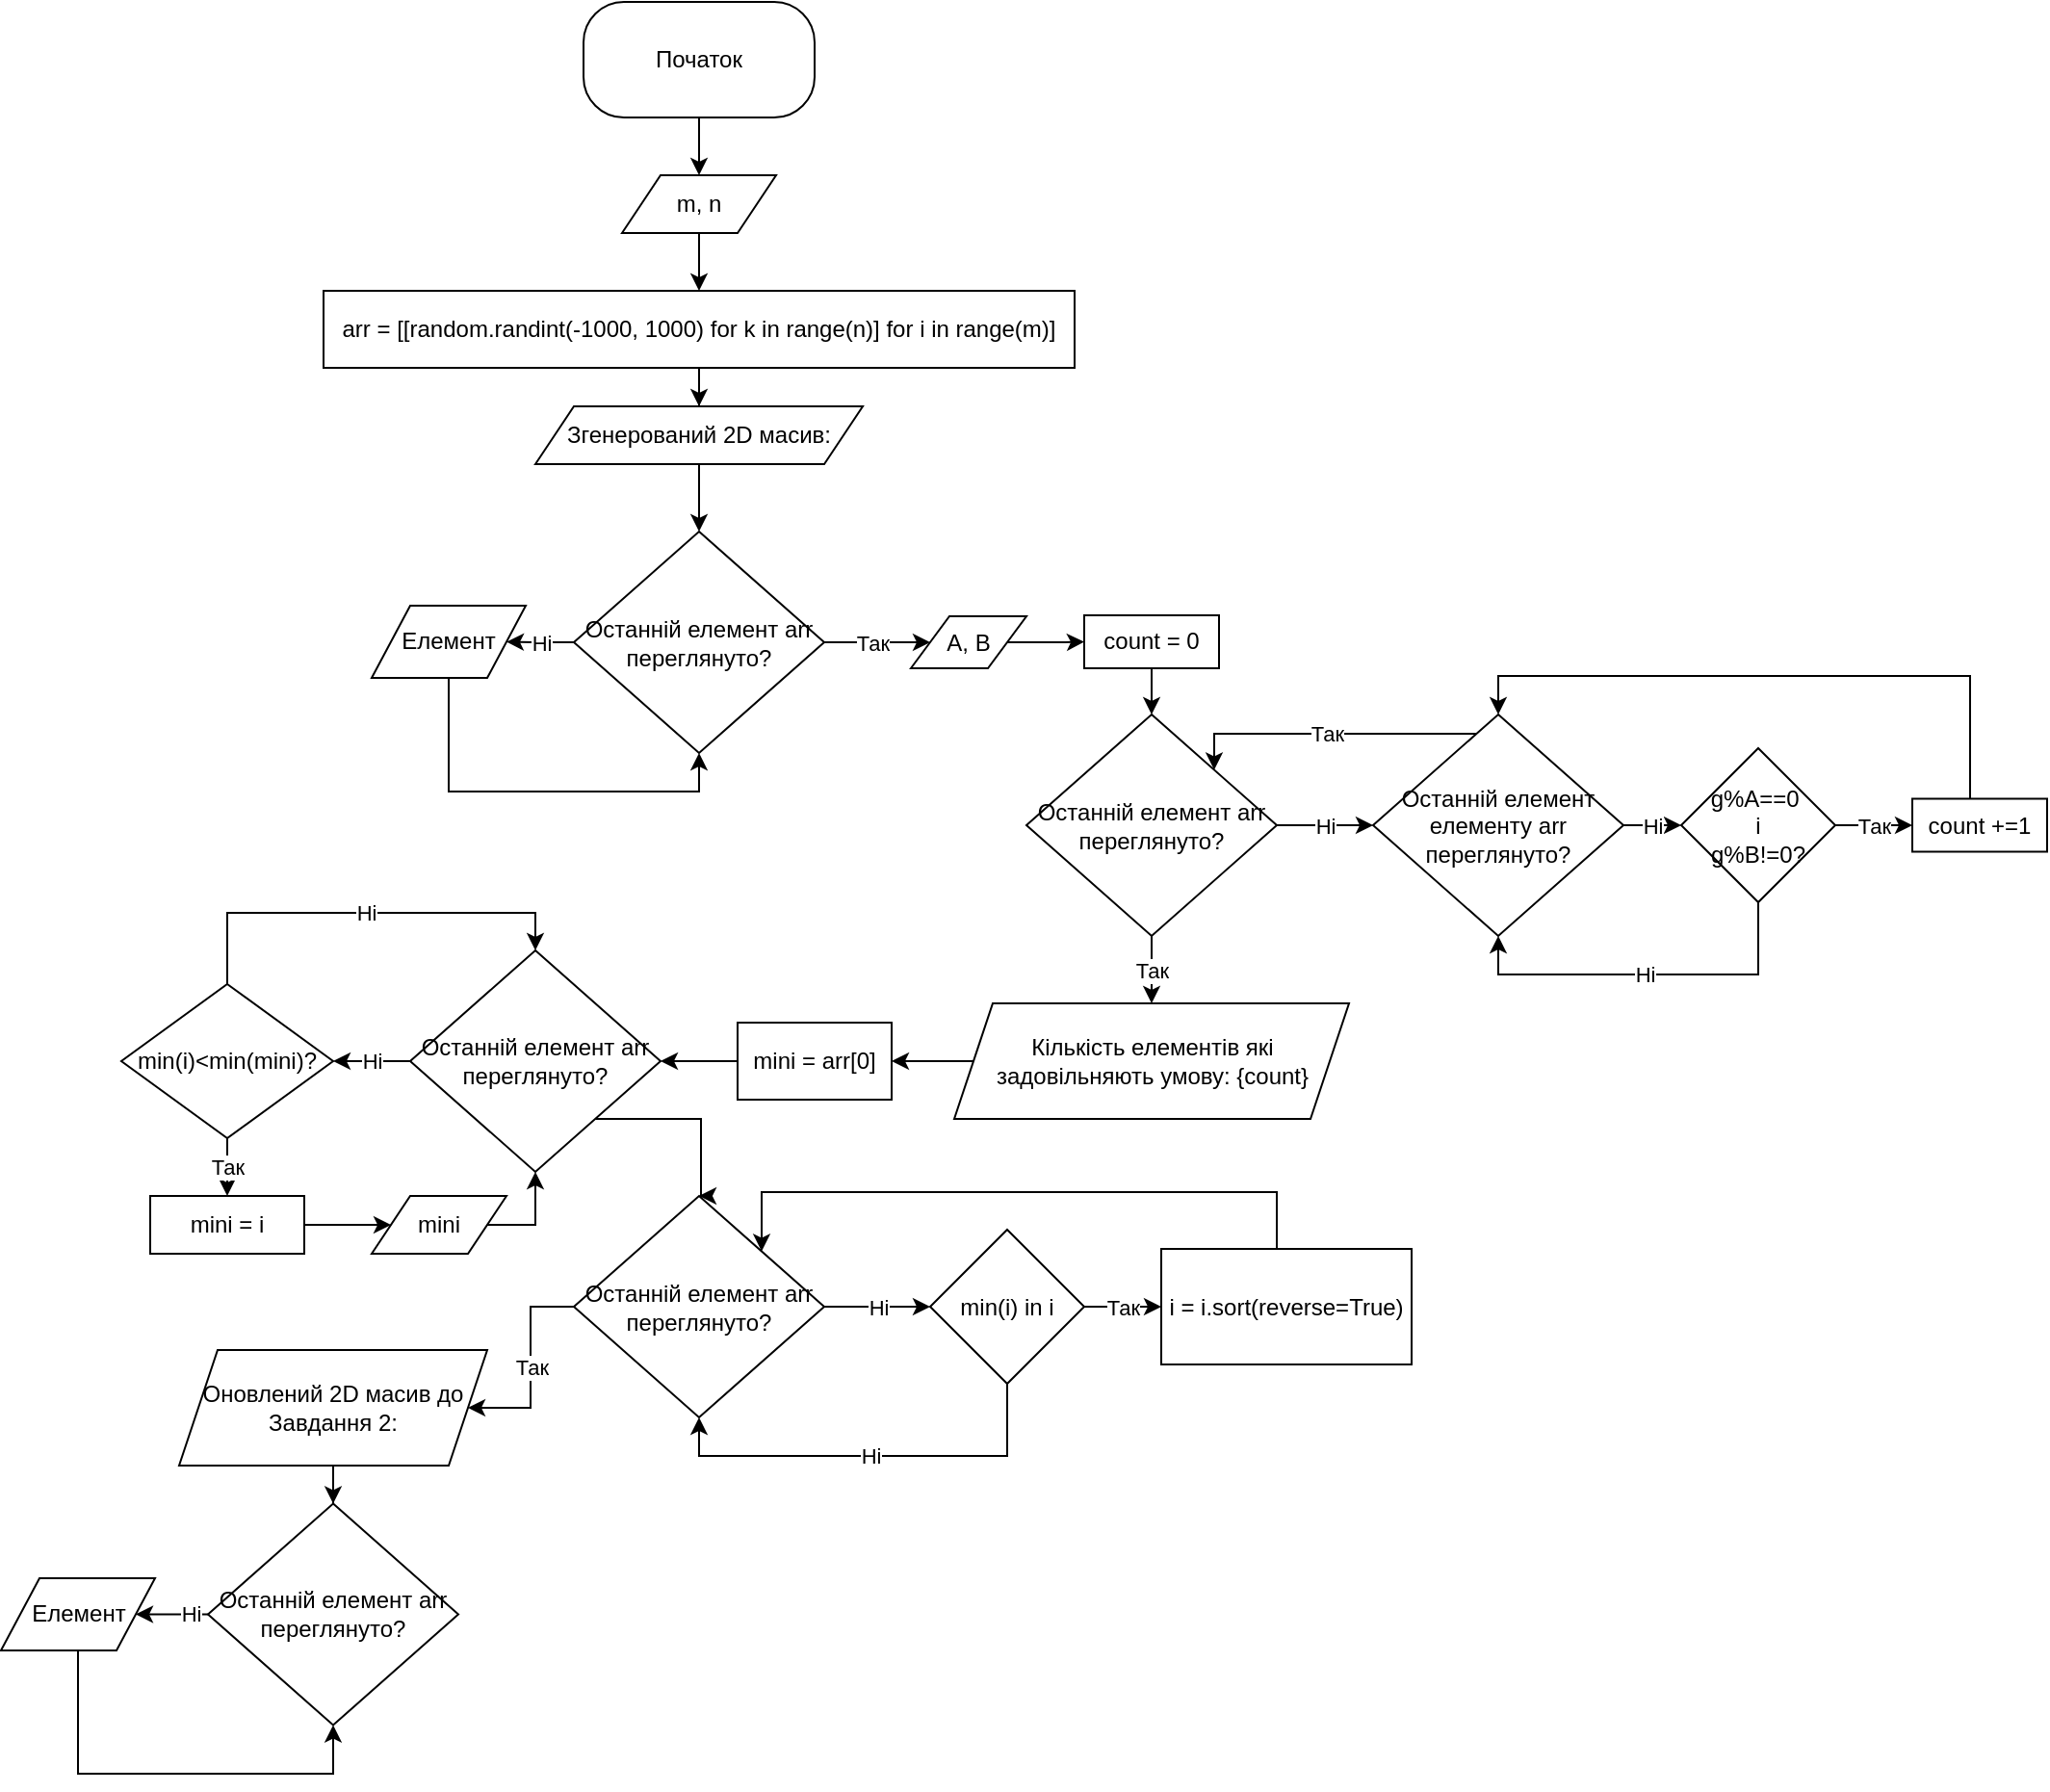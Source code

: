 <mxfile version="26.0.15">
  <diagram name="Страница — 1" id="M7V9i1bVvHuWxHPXsJk9">
    <mxGraphModel dx="1841" dy="1014" grid="1" gridSize="10" guides="1" tooltips="1" connect="1" arrows="1" fold="1" page="1" pageScale="1" pageWidth="827" pageHeight="1169" math="0" shadow="0">
      <root>
        <mxCell id="0" />
        <mxCell id="1" parent="0" />
        <mxCell id="nHbbqDIPlOKwS2UlzM8q-3" value="" style="edgeStyle=orthogonalEdgeStyle;rounded=0;orthogonalLoop=1;jettySize=auto;html=1;" edge="1" parent="1" source="nHbbqDIPlOKwS2UlzM8q-1" target="nHbbqDIPlOKwS2UlzM8q-2">
          <mxGeometry relative="1" as="geometry" />
        </mxCell>
        <mxCell id="nHbbqDIPlOKwS2UlzM8q-1" value="Початок" style="rounded=1;whiteSpace=wrap;html=1;arcSize=35;" vertex="1" parent="1">
          <mxGeometry x="330" y="230" width="120" height="60" as="geometry" />
        </mxCell>
        <mxCell id="nHbbqDIPlOKwS2UlzM8q-5" value="" style="edgeStyle=orthogonalEdgeStyle;rounded=0;orthogonalLoop=1;jettySize=auto;html=1;" edge="1" parent="1" source="nHbbqDIPlOKwS2UlzM8q-2" target="nHbbqDIPlOKwS2UlzM8q-4">
          <mxGeometry relative="1" as="geometry" />
        </mxCell>
        <mxCell id="nHbbqDIPlOKwS2UlzM8q-2" value="m, n" style="shape=parallelogram;perimeter=parallelogramPerimeter;whiteSpace=wrap;html=1;fixedSize=1;" vertex="1" parent="1">
          <mxGeometry x="350" y="320" width="80" height="30" as="geometry" />
        </mxCell>
        <mxCell id="nHbbqDIPlOKwS2UlzM8q-7" value="" style="edgeStyle=orthogonalEdgeStyle;rounded=0;orthogonalLoop=1;jettySize=auto;html=1;" edge="1" parent="1" source="nHbbqDIPlOKwS2UlzM8q-4" target="nHbbqDIPlOKwS2UlzM8q-6">
          <mxGeometry relative="1" as="geometry" />
        </mxCell>
        <mxCell id="nHbbqDIPlOKwS2UlzM8q-4" value="arr =&amp;nbsp;[[random.randint(-1000, 1000) for k in range(n)] for i in range(m)]" style="rounded=0;whiteSpace=wrap;html=1;" vertex="1" parent="1">
          <mxGeometry x="195" y="380" width="390" height="40" as="geometry" />
        </mxCell>
        <mxCell id="nHbbqDIPlOKwS2UlzM8q-9" value="" style="edgeStyle=orthogonalEdgeStyle;rounded=0;orthogonalLoop=1;jettySize=auto;html=1;" edge="1" parent="1" source="nHbbqDIPlOKwS2UlzM8q-6" target="nHbbqDIPlOKwS2UlzM8q-8">
          <mxGeometry relative="1" as="geometry" />
        </mxCell>
        <mxCell id="nHbbqDIPlOKwS2UlzM8q-6" value="Згенерований 2D масив:" style="shape=parallelogram;perimeter=parallelogramPerimeter;whiteSpace=wrap;html=1;fixedSize=1;" vertex="1" parent="1">
          <mxGeometry x="305" y="440" width="170" height="30" as="geometry" />
        </mxCell>
        <mxCell id="nHbbqDIPlOKwS2UlzM8q-10" value="Так" style="edgeStyle=orthogonalEdgeStyle;rounded=0;orthogonalLoop=1;jettySize=auto;html=1;" edge="1" parent="1" source="nHbbqDIPlOKwS2UlzM8q-8" target="nHbbqDIPlOKwS2UlzM8q-12">
          <mxGeometry x="-0.091" relative="1" as="geometry">
            <mxPoint x="530" y="563" as="targetPoint" />
            <mxPoint as="offset" />
          </mxGeometry>
        </mxCell>
        <mxCell id="nHbbqDIPlOKwS2UlzM8q-15" value="Ні" style="edgeStyle=orthogonalEdgeStyle;rounded=0;orthogonalLoop=1;jettySize=auto;html=1;entryX=1;entryY=0.5;entryDx=0;entryDy=0;" edge="1" parent="1" source="nHbbqDIPlOKwS2UlzM8q-8" target="nHbbqDIPlOKwS2UlzM8q-17">
          <mxGeometry relative="1" as="geometry">
            <mxPoint x="250" y="562.5" as="targetPoint" />
          </mxGeometry>
        </mxCell>
        <mxCell id="nHbbqDIPlOKwS2UlzM8q-8" value="Останній елемент arr переглянуто?" style="rhombus;whiteSpace=wrap;html=1;" vertex="1" parent="1">
          <mxGeometry x="325" y="505" width="130" height="115" as="geometry" />
        </mxCell>
        <mxCell id="nHbbqDIPlOKwS2UlzM8q-13" style="edgeStyle=orthogonalEdgeStyle;rounded=0;orthogonalLoop=1;jettySize=auto;html=1;" edge="1" parent="1" source="nHbbqDIPlOKwS2UlzM8q-12" target="nHbbqDIPlOKwS2UlzM8q-14">
          <mxGeometry relative="1" as="geometry">
            <mxPoint x="600" y="562.5" as="targetPoint" />
          </mxGeometry>
        </mxCell>
        <mxCell id="nHbbqDIPlOKwS2UlzM8q-12" value="A, B" style="shape=parallelogram;perimeter=parallelogramPerimeter;whiteSpace=wrap;html=1;fixedSize=1;" vertex="1" parent="1">
          <mxGeometry x="500" y="549" width="60" height="27" as="geometry" />
        </mxCell>
        <mxCell id="nHbbqDIPlOKwS2UlzM8q-31" style="edgeStyle=orthogonalEdgeStyle;rounded=0;orthogonalLoop=1;jettySize=auto;html=1;entryX=0.5;entryY=0;entryDx=0;entryDy=0;" edge="1" parent="1" source="nHbbqDIPlOKwS2UlzM8q-14" target="nHbbqDIPlOKwS2UlzM8q-20">
          <mxGeometry relative="1" as="geometry" />
        </mxCell>
        <mxCell id="nHbbqDIPlOKwS2UlzM8q-14" value="count = 0" style="rounded=0;whiteSpace=wrap;html=1;" vertex="1" parent="1">
          <mxGeometry x="590" y="548.5" width="70" height="27.5" as="geometry" />
        </mxCell>
        <mxCell id="nHbbqDIPlOKwS2UlzM8q-18" style="edgeStyle=orthogonalEdgeStyle;rounded=0;orthogonalLoop=1;jettySize=auto;html=1;entryX=0.5;entryY=1;entryDx=0;entryDy=0;" edge="1" parent="1" source="nHbbqDIPlOKwS2UlzM8q-17" target="nHbbqDIPlOKwS2UlzM8q-8">
          <mxGeometry relative="1" as="geometry">
            <Array as="points">
              <mxPoint x="260" y="640" />
              <mxPoint x="390" y="640" />
            </Array>
          </mxGeometry>
        </mxCell>
        <mxCell id="nHbbqDIPlOKwS2UlzM8q-17" value="Елемент" style="shape=parallelogram;perimeter=parallelogramPerimeter;whiteSpace=wrap;html=1;fixedSize=1;" vertex="1" parent="1">
          <mxGeometry x="220" y="543.5" width="80" height="37.5" as="geometry" />
        </mxCell>
        <mxCell id="nHbbqDIPlOKwS2UlzM8q-22" value="Ні" style="edgeStyle=orthogonalEdgeStyle;rounded=0;orthogonalLoop=1;jettySize=auto;html=1;entryX=0;entryY=0.5;entryDx=0;entryDy=0;" edge="1" parent="1" source="nHbbqDIPlOKwS2UlzM8q-20" target="nHbbqDIPlOKwS2UlzM8q-21">
          <mxGeometry relative="1" as="geometry" />
        </mxCell>
        <mxCell id="nHbbqDIPlOKwS2UlzM8q-28" value="Так" style="edgeStyle=orthogonalEdgeStyle;rounded=0;orthogonalLoop=1;jettySize=auto;html=1;" edge="1" parent="1" source="nHbbqDIPlOKwS2UlzM8q-20" target="nHbbqDIPlOKwS2UlzM8q-30">
          <mxGeometry relative="1" as="geometry">
            <mxPoint x="625" y="790" as="targetPoint" />
          </mxGeometry>
        </mxCell>
        <mxCell id="nHbbqDIPlOKwS2UlzM8q-20" value="Останній елемент arr переглянуто?" style="rhombus;whiteSpace=wrap;html=1;" vertex="1" parent="1">
          <mxGeometry x="560" y="600" width="130" height="115" as="geometry" />
        </mxCell>
        <mxCell id="nHbbqDIPlOKwS2UlzM8q-23" value="Ні" style="edgeStyle=orthogonalEdgeStyle;rounded=0;orthogonalLoop=1;jettySize=auto;html=1;" edge="1" parent="1" source="nHbbqDIPlOKwS2UlzM8q-21" target="nHbbqDIPlOKwS2UlzM8q-24">
          <mxGeometry relative="1" as="geometry">
            <mxPoint x="930" y="657.5" as="targetPoint" />
          </mxGeometry>
        </mxCell>
        <mxCell id="nHbbqDIPlOKwS2UlzM8q-32" value="Так" style="edgeStyle=orthogonalEdgeStyle;rounded=0;orthogonalLoop=1;jettySize=auto;html=1;entryX=1;entryY=0;entryDx=0;entryDy=0;" edge="1" parent="1" source="nHbbqDIPlOKwS2UlzM8q-21" target="nHbbqDIPlOKwS2UlzM8q-20">
          <mxGeometry relative="1" as="geometry">
            <Array as="points">
              <mxPoint x="658" y="610" />
            </Array>
          </mxGeometry>
        </mxCell>
        <mxCell id="nHbbqDIPlOKwS2UlzM8q-21" value="Останній елемент елементу arr переглянуто?" style="rhombus;whiteSpace=wrap;html=1;" vertex="1" parent="1">
          <mxGeometry x="740" y="600" width="130" height="115" as="geometry" />
        </mxCell>
        <mxCell id="nHbbqDIPlOKwS2UlzM8q-25" value="Так" style="edgeStyle=orthogonalEdgeStyle;rounded=0;orthogonalLoop=1;jettySize=auto;html=1;entryX=0;entryY=0.5;entryDx=0;entryDy=0;" edge="1" parent="1" source="nHbbqDIPlOKwS2UlzM8q-24" target="nHbbqDIPlOKwS2UlzM8q-26">
          <mxGeometry relative="1" as="geometry">
            <mxPoint x="1070" y="657.5" as="targetPoint" />
          </mxGeometry>
        </mxCell>
        <mxCell id="nHbbqDIPlOKwS2UlzM8q-33" value="Ні" style="edgeStyle=orthogonalEdgeStyle;rounded=0;orthogonalLoop=1;jettySize=auto;html=1;entryX=0.5;entryY=1;entryDx=0;entryDy=0;" edge="1" parent="1" source="nHbbqDIPlOKwS2UlzM8q-24" target="nHbbqDIPlOKwS2UlzM8q-21">
          <mxGeometry relative="1" as="geometry">
            <Array as="points">
              <mxPoint x="940" y="735" />
              <mxPoint x="805" y="735" />
            </Array>
          </mxGeometry>
        </mxCell>
        <mxCell id="nHbbqDIPlOKwS2UlzM8q-24" value="g%A==0&amp;nbsp;&lt;div&gt;і&lt;/div&gt;&lt;div&gt;g%B!=0?&lt;/div&gt;" style="rhombus;whiteSpace=wrap;html=1;" vertex="1" parent="1">
          <mxGeometry x="900" y="617.5" width="80" height="80" as="geometry" />
        </mxCell>
        <mxCell id="nHbbqDIPlOKwS2UlzM8q-34" style="edgeStyle=orthogonalEdgeStyle;rounded=0;orthogonalLoop=1;jettySize=auto;html=1;entryX=0.5;entryY=0;entryDx=0;entryDy=0;" edge="1" parent="1" source="nHbbqDIPlOKwS2UlzM8q-26" target="nHbbqDIPlOKwS2UlzM8q-21">
          <mxGeometry relative="1" as="geometry">
            <Array as="points">
              <mxPoint x="1050" y="580" />
              <mxPoint x="805" y="580" />
            </Array>
          </mxGeometry>
        </mxCell>
        <mxCell id="nHbbqDIPlOKwS2UlzM8q-26" value="count +=1" style="rounded=0;whiteSpace=wrap;html=1;" vertex="1" parent="1">
          <mxGeometry x="1020" y="643.75" width="70" height="27.5" as="geometry" />
        </mxCell>
        <mxCell id="nHbbqDIPlOKwS2UlzM8q-35" style="edgeStyle=orthogonalEdgeStyle;rounded=0;orthogonalLoop=1;jettySize=auto;html=1;" edge="1" parent="1" source="nHbbqDIPlOKwS2UlzM8q-30" target="nHbbqDIPlOKwS2UlzM8q-36">
          <mxGeometry relative="1" as="geometry">
            <mxPoint x="480" y="780" as="targetPoint" />
          </mxGeometry>
        </mxCell>
        <mxCell id="nHbbqDIPlOKwS2UlzM8q-30" value="Кількість елементів які задовільняють умову: {count}" style="shape=parallelogram;perimeter=parallelogramPerimeter;whiteSpace=wrap;html=1;fixedSize=1;" vertex="1" parent="1">
          <mxGeometry x="522.5" y="750" width="205" height="60" as="geometry" />
        </mxCell>
        <mxCell id="nHbbqDIPlOKwS2UlzM8q-38" style="edgeStyle=orthogonalEdgeStyle;rounded=0;orthogonalLoop=1;jettySize=auto;html=1;entryX=1;entryY=0.5;entryDx=0;entryDy=0;" edge="1" parent="1" source="nHbbqDIPlOKwS2UlzM8q-36" target="nHbbqDIPlOKwS2UlzM8q-37">
          <mxGeometry relative="1" as="geometry" />
        </mxCell>
        <mxCell id="nHbbqDIPlOKwS2UlzM8q-36" value="mini = arr[0]" style="rounded=0;whiteSpace=wrap;html=1;" vertex="1" parent="1">
          <mxGeometry x="410" y="760" width="80" height="40" as="geometry" />
        </mxCell>
        <mxCell id="nHbbqDIPlOKwS2UlzM8q-40" value="Ні" style="edgeStyle=orthogonalEdgeStyle;rounded=0;orthogonalLoop=1;jettySize=auto;html=1;entryX=1;entryY=0.5;entryDx=0;entryDy=0;" edge="1" parent="1" source="nHbbqDIPlOKwS2UlzM8q-37" target="nHbbqDIPlOKwS2UlzM8q-39">
          <mxGeometry relative="1" as="geometry" />
        </mxCell>
        <mxCell id="nHbbqDIPlOKwS2UlzM8q-50" style="edgeStyle=orthogonalEdgeStyle;rounded=0;orthogonalLoop=1;jettySize=auto;html=1;entryX=0.5;entryY=0;entryDx=0;entryDy=0;" edge="1" parent="1" source="nHbbqDIPlOKwS2UlzM8q-37" target="nHbbqDIPlOKwS2UlzM8q-51">
          <mxGeometry relative="1" as="geometry">
            <mxPoint x="390" y="890" as="targetPoint" />
            <Array as="points">
              <mxPoint x="391" y="810" />
            </Array>
          </mxGeometry>
        </mxCell>
        <mxCell id="nHbbqDIPlOKwS2UlzM8q-37" value="Останній елемент arr переглянуто?" style="rhombus;whiteSpace=wrap;html=1;" vertex="1" parent="1">
          <mxGeometry x="240" y="722.5" width="130" height="115" as="geometry" />
        </mxCell>
        <mxCell id="nHbbqDIPlOKwS2UlzM8q-41" value="Так" style="edgeStyle=orthogonalEdgeStyle;rounded=0;orthogonalLoop=1;jettySize=auto;html=1;" edge="1" parent="1" source="nHbbqDIPlOKwS2UlzM8q-39" target="nHbbqDIPlOKwS2UlzM8q-43">
          <mxGeometry relative="1" as="geometry">
            <mxPoint x="50" y="780" as="targetPoint" />
          </mxGeometry>
        </mxCell>
        <mxCell id="nHbbqDIPlOKwS2UlzM8q-44" value="Ні" style="edgeStyle=orthogonalEdgeStyle;rounded=0;orthogonalLoop=1;jettySize=auto;html=1;entryX=0.5;entryY=0;entryDx=0;entryDy=0;" edge="1" parent="1" source="nHbbqDIPlOKwS2UlzM8q-39" target="nHbbqDIPlOKwS2UlzM8q-37">
          <mxGeometry relative="1" as="geometry">
            <mxPoint x="310" y="840" as="targetPoint" />
            <Array as="points">
              <mxPoint x="145" y="703" />
              <mxPoint x="305" y="703" />
            </Array>
          </mxGeometry>
        </mxCell>
        <mxCell id="nHbbqDIPlOKwS2UlzM8q-39" value="min(i)&amp;lt;min(mini)?" style="rhombus;whiteSpace=wrap;html=1;" vertex="1" parent="1">
          <mxGeometry x="90" y="740" width="110" height="80" as="geometry" />
        </mxCell>
        <mxCell id="nHbbqDIPlOKwS2UlzM8q-48" style="edgeStyle=orthogonalEdgeStyle;rounded=0;orthogonalLoop=1;jettySize=auto;html=1;entryX=0;entryY=0.5;entryDx=0;entryDy=0;" edge="1" parent="1" source="nHbbqDIPlOKwS2UlzM8q-43" target="nHbbqDIPlOKwS2UlzM8q-47">
          <mxGeometry relative="1" as="geometry" />
        </mxCell>
        <mxCell id="nHbbqDIPlOKwS2UlzM8q-43" value="mini = i" style="rounded=0;whiteSpace=wrap;html=1;" vertex="1" parent="1">
          <mxGeometry x="105" y="850" width="80" height="30" as="geometry" />
        </mxCell>
        <mxCell id="nHbbqDIPlOKwS2UlzM8q-49" style="edgeStyle=orthogonalEdgeStyle;rounded=0;orthogonalLoop=1;jettySize=auto;html=1;entryX=0.5;entryY=1;entryDx=0;entryDy=0;" edge="1" parent="1" source="nHbbqDIPlOKwS2UlzM8q-47" target="nHbbqDIPlOKwS2UlzM8q-37">
          <mxGeometry relative="1" as="geometry">
            <Array as="points">
              <mxPoint x="305" y="865" />
            </Array>
          </mxGeometry>
        </mxCell>
        <mxCell id="nHbbqDIPlOKwS2UlzM8q-47" value="mini" style="shape=parallelogram;perimeter=parallelogramPerimeter;whiteSpace=wrap;html=1;fixedSize=1;" vertex="1" parent="1">
          <mxGeometry x="220" y="850" width="70" height="30" as="geometry" />
        </mxCell>
        <mxCell id="nHbbqDIPlOKwS2UlzM8q-53" value="Ні" style="edgeStyle=orthogonalEdgeStyle;rounded=0;orthogonalLoop=1;jettySize=auto;html=1;entryX=0;entryY=0.5;entryDx=0;entryDy=0;" edge="1" parent="1" source="nHbbqDIPlOKwS2UlzM8q-51" target="nHbbqDIPlOKwS2UlzM8q-52">
          <mxGeometry relative="1" as="geometry" />
        </mxCell>
        <mxCell id="nHbbqDIPlOKwS2UlzM8q-59" value="Так" style="edgeStyle=orthogonalEdgeStyle;rounded=0;orthogonalLoop=1;jettySize=auto;html=1;" edge="1" parent="1" source="nHbbqDIPlOKwS2UlzM8q-51" target="nHbbqDIPlOKwS2UlzM8q-60">
          <mxGeometry relative="1" as="geometry">
            <mxPoint x="250" y="980" as="targetPoint" />
          </mxGeometry>
        </mxCell>
        <mxCell id="nHbbqDIPlOKwS2UlzM8q-51" value="Останній елемент arr переглянуто?" style="rhombus;whiteSpace=wrap;html=1;" vertex="1" parent="1">
          <mxGeometry x="325" y="850" width="130" height="115" as="geometry" />
        </mxCell>
        <mxCell id="nHbbqDIPlOKwS2UlzM8q-54" value="Так" style="edgeStyle=orthogonalEdgeStyle;rounded=0;orthogonalLoop=1;jettySize=auto;html=1;" edge="1" parent="1" source="nHbbqDIPlOKwS2UlzM8q-52" target="nHbbqDIPlOKwS2UlzM8q-56">
          <mxGeometry relative="1" as="geometry">
            <mxPoint x="640" y="907.5" as="targetPoint" />
          </mxGeometry>
        </mxCell>
        <mxCell id="nHbbqDIPlOKwS2UlzM8q-58" value="Ні" style="edgeStyle=orthogonalEdgeStyle;rounded=0;orthogonalLoop=1;jettySize=auto;html=1;entryX=0.5;entryY=1;entryDx=0;entryDy=0;" edge="1" parent="1" source="nHbbqDIPlOKwS2UlzM8q-52" target="nHbbqDIPlOKwS2UlzM8q-51">
          <mxGeometry relative="1" as="geometry">
            <Array as="points">
              <mxPoint x="550" y="985" />
              <mxPoint x="390" y="985" />
            </Array>
          </mxGeometry>
        </mxCell>
        <mxCell id="nHbbqDIPlOKwS2UlzM8q-52" value="min(i) in i" style="rhombus;whiteSpace=wrap;html=1;" vertex="1" parent="1">
          <mxGeometry x="510" y="867.5" width="80" height="80" as="geometry" />
        </mxCell>
        <mxCell id="nHbbqDIPlOKwS2UlzM8q-57" style="edgeStyle=orthogonalEdgeStyle;rounded=0;orthogonalLoop=1;jettySize=auto;html=1;entryX=1;entryY=0;entryDx=0;entryDy=0;" edge="1" parent="1" source="nHbbqDIPlOKwS2UlzM8q-56" target="nHbbqDIPlOKwS2UlzM8q-51">
          <mxGeometry relative="1" as="geometry">
            <Array as="points">
              <mxPoint x="690" y="848" />
              <mxPoint x="423" y="848" />
            </Array>
          </mxGeometry>
        </mxCell>
        <mxCell id="nHbbqDIPlOKwS2UlzM8q-56" value="i = i.sort(reverse=True)" style="rounded=0;whiteSpace=wrap;html=1;" vertex="1" parent="1">
          <mxGeometry x="630" y="877.5" width="130" height="60" as="geometry" />
        </mxCell>
        <mxCell id="nHbbqDIPlOKwS2UlzM8q-65" value="" style="edgeStyle=orthogonalEdgeStyle;rounded=0;orthogonalLoop=1;jettySize=auto;html=1;" edge="1" parent="1" source="nHbbqDIPlOKwS2UlzM8q-60" target="nHbbqDIPlOKwS2UlzM8q-62">
          <mxGeometry relative="1" as="geometry" />
        </mxCell>
        <mxCell id="nHbbqDIPlOKwS2UlzM8q-60" value="Оновлений 2D масив до Завдання 2:" style="shape=parallelogram;perimeter=parallelogramPerimeter;whiteSpace=wrap;html=1;fixedSize=1;" vertex="1" parent="1">
          <mxGeometry x="120" y="930" width="160" height="60" as="geometry" />
        </mxCell>
        <mxCell id="nHbbqDIPlOKwS2UlzM8q-61" value="Ні" style="edgeStyle=orthogonalEdgeStyle;rounded=0;orthogonalLoop=1;jettySize=auto;html=1;entryX=1;entryY=0.5;entryDx=0;entryDy=0;" edge="1" parent="1" source="nHbbqDIPlOKwS2UlzM8q-62" target="nHbbqDIPlOKwS2UlzM8q-64">
          <mxGeometry relative="1" as="geometry">
            <mxPoint x="57.5" y="1067.5" as="targetPoint" />
          </mxGeometry>
        </mxCell>
        <mxCell id="nHbbqDIPlOKwS2UlzM8q-62" value="Останній елемент arr переглянуто?" style="rhombus;whiteSpace=wrap;html=1;" vertex="1" parent="1">
          <mxGeometry x="135" y="1009.75" width="130" height="115" as="geometry" />
        </mxCell>
        <mxCell id="nHbbqDIPlOKwS2UlzM8q-63" style="edgeStyle=orthogonalEdgeStyle;rounded=0;orthogonalLoop=1;jettySize=auto;html=1;entryX=0.5;entryY=1;entryDx=0;entryDy=0;" edge="1" parent="1" source="nHbbqDIPlOKwS2UlzM8q-64" target="nHbbqDIPlOKwS2UlzM8q-62">
          <mxGeometry relative="1" as="geometry">
            <Array as="points">
              <mxPoint x="68" y="1150" />
              <mxPoint x="200" y="1150" />
            </Array>
          </mxGeometry>
        </mxCell>
        <mxCell id="nHbbqDIPlOKwS2UlzM8q-64" value="Елемент" style="shape=parallelogram;perimeter=parallelogramPerimeter;whiteSpace=wrap;html=1;fixedSize=1;" vertex="1" parent="1">
          <mxGeometry x="27.5" y="1048.5" width="80" height="37.5" as="geometry" />
        </mxCell>
      </root>
    </mxGraphModel>
  </diagram>
</mxfile>
